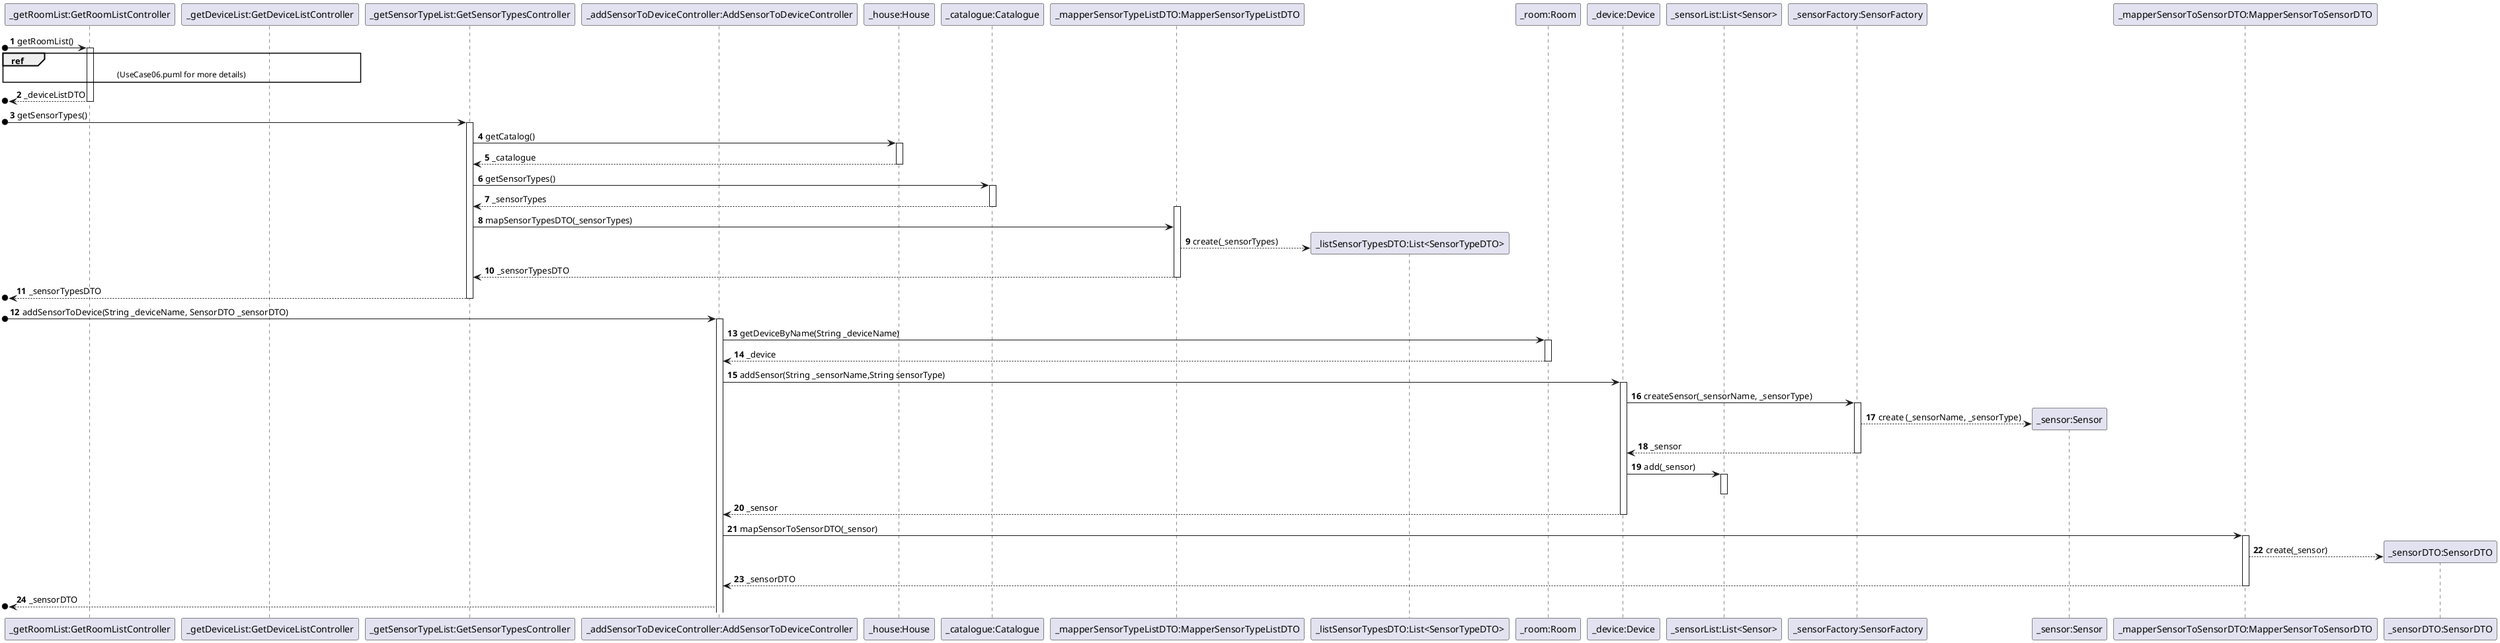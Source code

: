 @startuml
'https://plantuml.com/sequence-diagram

autonumber

participant "_getRoomList:GetRoomListController" as C
participant "_getDeviceList:GetDeviceListController" as D
participant "_getSensorTypeList:GetSensorTypesController" as S
participant "_addSensorToDeviceController:AddSensorToDeviceController" as C7
participant "_house:House" as H
participant "_catalogue:Catalogue" as CAT
participant "_mapperSensorTypeListDTO:MapperSensorTypeListDTO" as M
participant "_listSensorTypesDTO:List<SensorTypeDTO>" as L
participant "_room:Room" as R
participant "_device:Device" as D1
participant "_sensorList:List<Sensor>" as SL
participant "_sensorFactory:SensorFactory" as F
participant "_sensor:Sensor" as S1
participant "_mapperSensorToSensorDTO:MapperSensorToSensorDTO" as M1
participant "_sensorDTO:SensorDTO" as S2

[o->C : getRoomList()
activate C
ref over C,D : (UseCase06.puml for more details)
[o<--C : _deviceListDTO
deactivate C
[o->S: getSensorTypes()
activate S
S->H : getCatalog()
activate H
H-->S : _catalogue
deactivate H
S->CAT : getSensorTypes()
activate CAT
CAT-->S : _sensorTypes
deactivate CAT
activate M
S->M : mapSensorTypesDTO(_sensorTypes)
M-->L** : create(_sensorTypes)

M-->S: _sensorTypesDTO
deactivate M
[o<--S : _sensorTypesDTO
deactivate S

[o->C7: addSensorToDevice(String _deviceName, SensorDTO _sensorDTO)
activate C7
C7->R: getDeviceByName(String _deviceName)
activate R
R-->C7: _device
deactivate R
C7->D1: addSensor(String _sensorName,String sensorType)
activate D1
D1->F: createSensor(_sensorName, _sensorType)
activate F
F-->S1**: create (_sensorName, _sensorType)
F-->D1: _sensor
deactivate F
D1->SL: add(_sensor)
activate SL
deactivate SL
D1-->C7: _sensor
deactivate D1
C7->M1: mapSensorToSensorDTO(_sensor)
activate M1
M1-->S2**: create(_sensor)
M1-->C7: _sensorDTO
deactivate M1
[o<--C7: _sensorDTO


@enduml